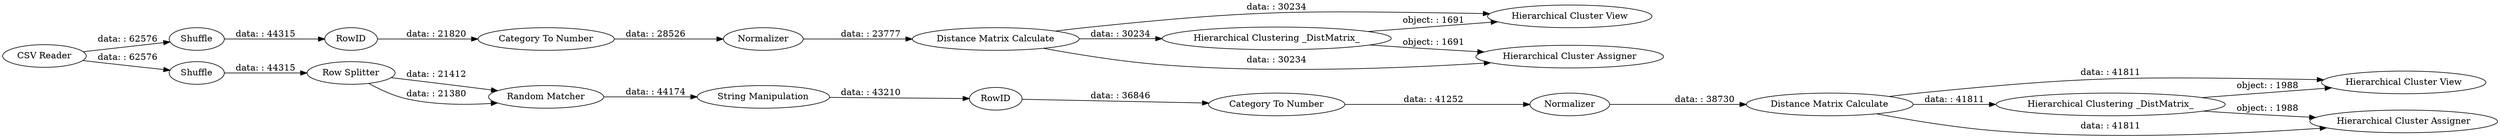 digraph {
	"-7995813846920700256_22" [label="Hierarchical Clustering _DistMatrix_"]
	"-7995813846920700256_54" [label="Distance Matrix Calculate"]
	"-7995813846920700256_50" [label=Shuffle]
	"-7995813846920700256_47" [label="Row Splitter"]
	"-7995813846920700256_30" [label=RowID]
	"-7995813846920700256_49" [label="String Manipulation"]
	"-7995813846920700256_6" [label="Category To Number"]
	"-7995813846920700256_55" [label="Hierarchical Clustering _DistMatrix_"]
	"-7995813846920700256_42" [label="Distance Matrix Calculate"]
	"-7995813846920700256_51" [label="Category To Number"]
	"-7995813846920700256_40" [label="Hierarchical Cluster View"]
	"-7995813846920700256_53" [label=RowID]
	"-7995813846920700256_46" [label=Shuffle]
	"-7995813846920700256_44" [label="Hierarchical Cluster Assigner"]
	"-7995813846920700256_56" [label="Hierarchical Cluster Assigner"]
	"-7995813846920700256_1" [label="CSV Reader"]
	"-7995813846920700256_52" [label="Hierarchical Cluster View"]
	"-7995813846920700256_12" [label=Normalizer]
	"-7995813846920700256_57" [label=Normalizer]
	"-7995813846920700256_48" [label="Random Matcher"]
	"-7995813846920700256_22" -> "-7995813846920700256_44" [label="object: : 1988"]
	"-7995813846920700256_46" -> "-7995813846920700256_47" [label="data: : 44315"]
	"-7995813846920700256_49" -> "-7995813846920700256_30" [label="data: : 43210"]
	"-7995813846920700256_42" -> "-7995813846920700256_44" [label="data: : 41811"]
	"-7995813846920700256_30" -> "-7995813846920700256_6" [label="data: : 36846"]
	"-7995813846920700256_12" -> "-7995813846920700256_42" [label="data: : 38730"]
	"-7995813846920700256_22" -> "-7995813846920700256_40" [label="object: : 1988"]
	"-7995813846920700256_42" -> "-7995813846920700256_22" [label="data: : 41811"]
	"-7995813846920700256_48" -> "-7995813846920700256_49" [label="data: : 44174"]
	"-7995813846920700256_42" -> "-7995813846920700256_40" [label="data: : 41811"]
	"-7995813846920700256_47" -> "-7995813846920700256_48" [label="data: : 21412"]
	"-7995813846920700256_1" -> "-7995813846920700256_50" [label="data: : 62576"]
	"-7995813846920700256_55" -> "-7995813846920700256_56" [label="object: : 1691"]
	"-7995813846920700256_54" -> "-7995813846920700256_55" [label="data: : 30234"]
	"-7995813846920700256_53" -> "-7995813846920700256_51" [label="data: : 21820"]
	"-7995813846920700256_57" -> "-7995813846920700256_54" [label="data: : 23777"]
	"-7995813846920700256_51" -> "-7995813846920700256_57" [label="data: : 28526"]
	"-7995813846920700256_6" -> "-7995813846920700256_12" [label="data: : 41252"]
	"-7995813846920700256_50" -> "-7995813846920700256_53" [label="data: : 44315"]
	"-7995813846920700256_55" -> "-7995813846920700256_52" [label="object: : 1691"]
	"-7995813846920700256_54" -> "-7995813846920700256_52" [label="data: : 30234"]
	"-7995813846920700256_54" -> "-7995813846920700256_56" [label="data: : 30234"]
	"-7995813846920700256_1" -> "-7995813846920700256_46" [label="data: : 62576"]
	"-7995813846920700256_47" -> "-7995813846920700256_48" [label="data: : 21380"]
	rankdir=LR
}
